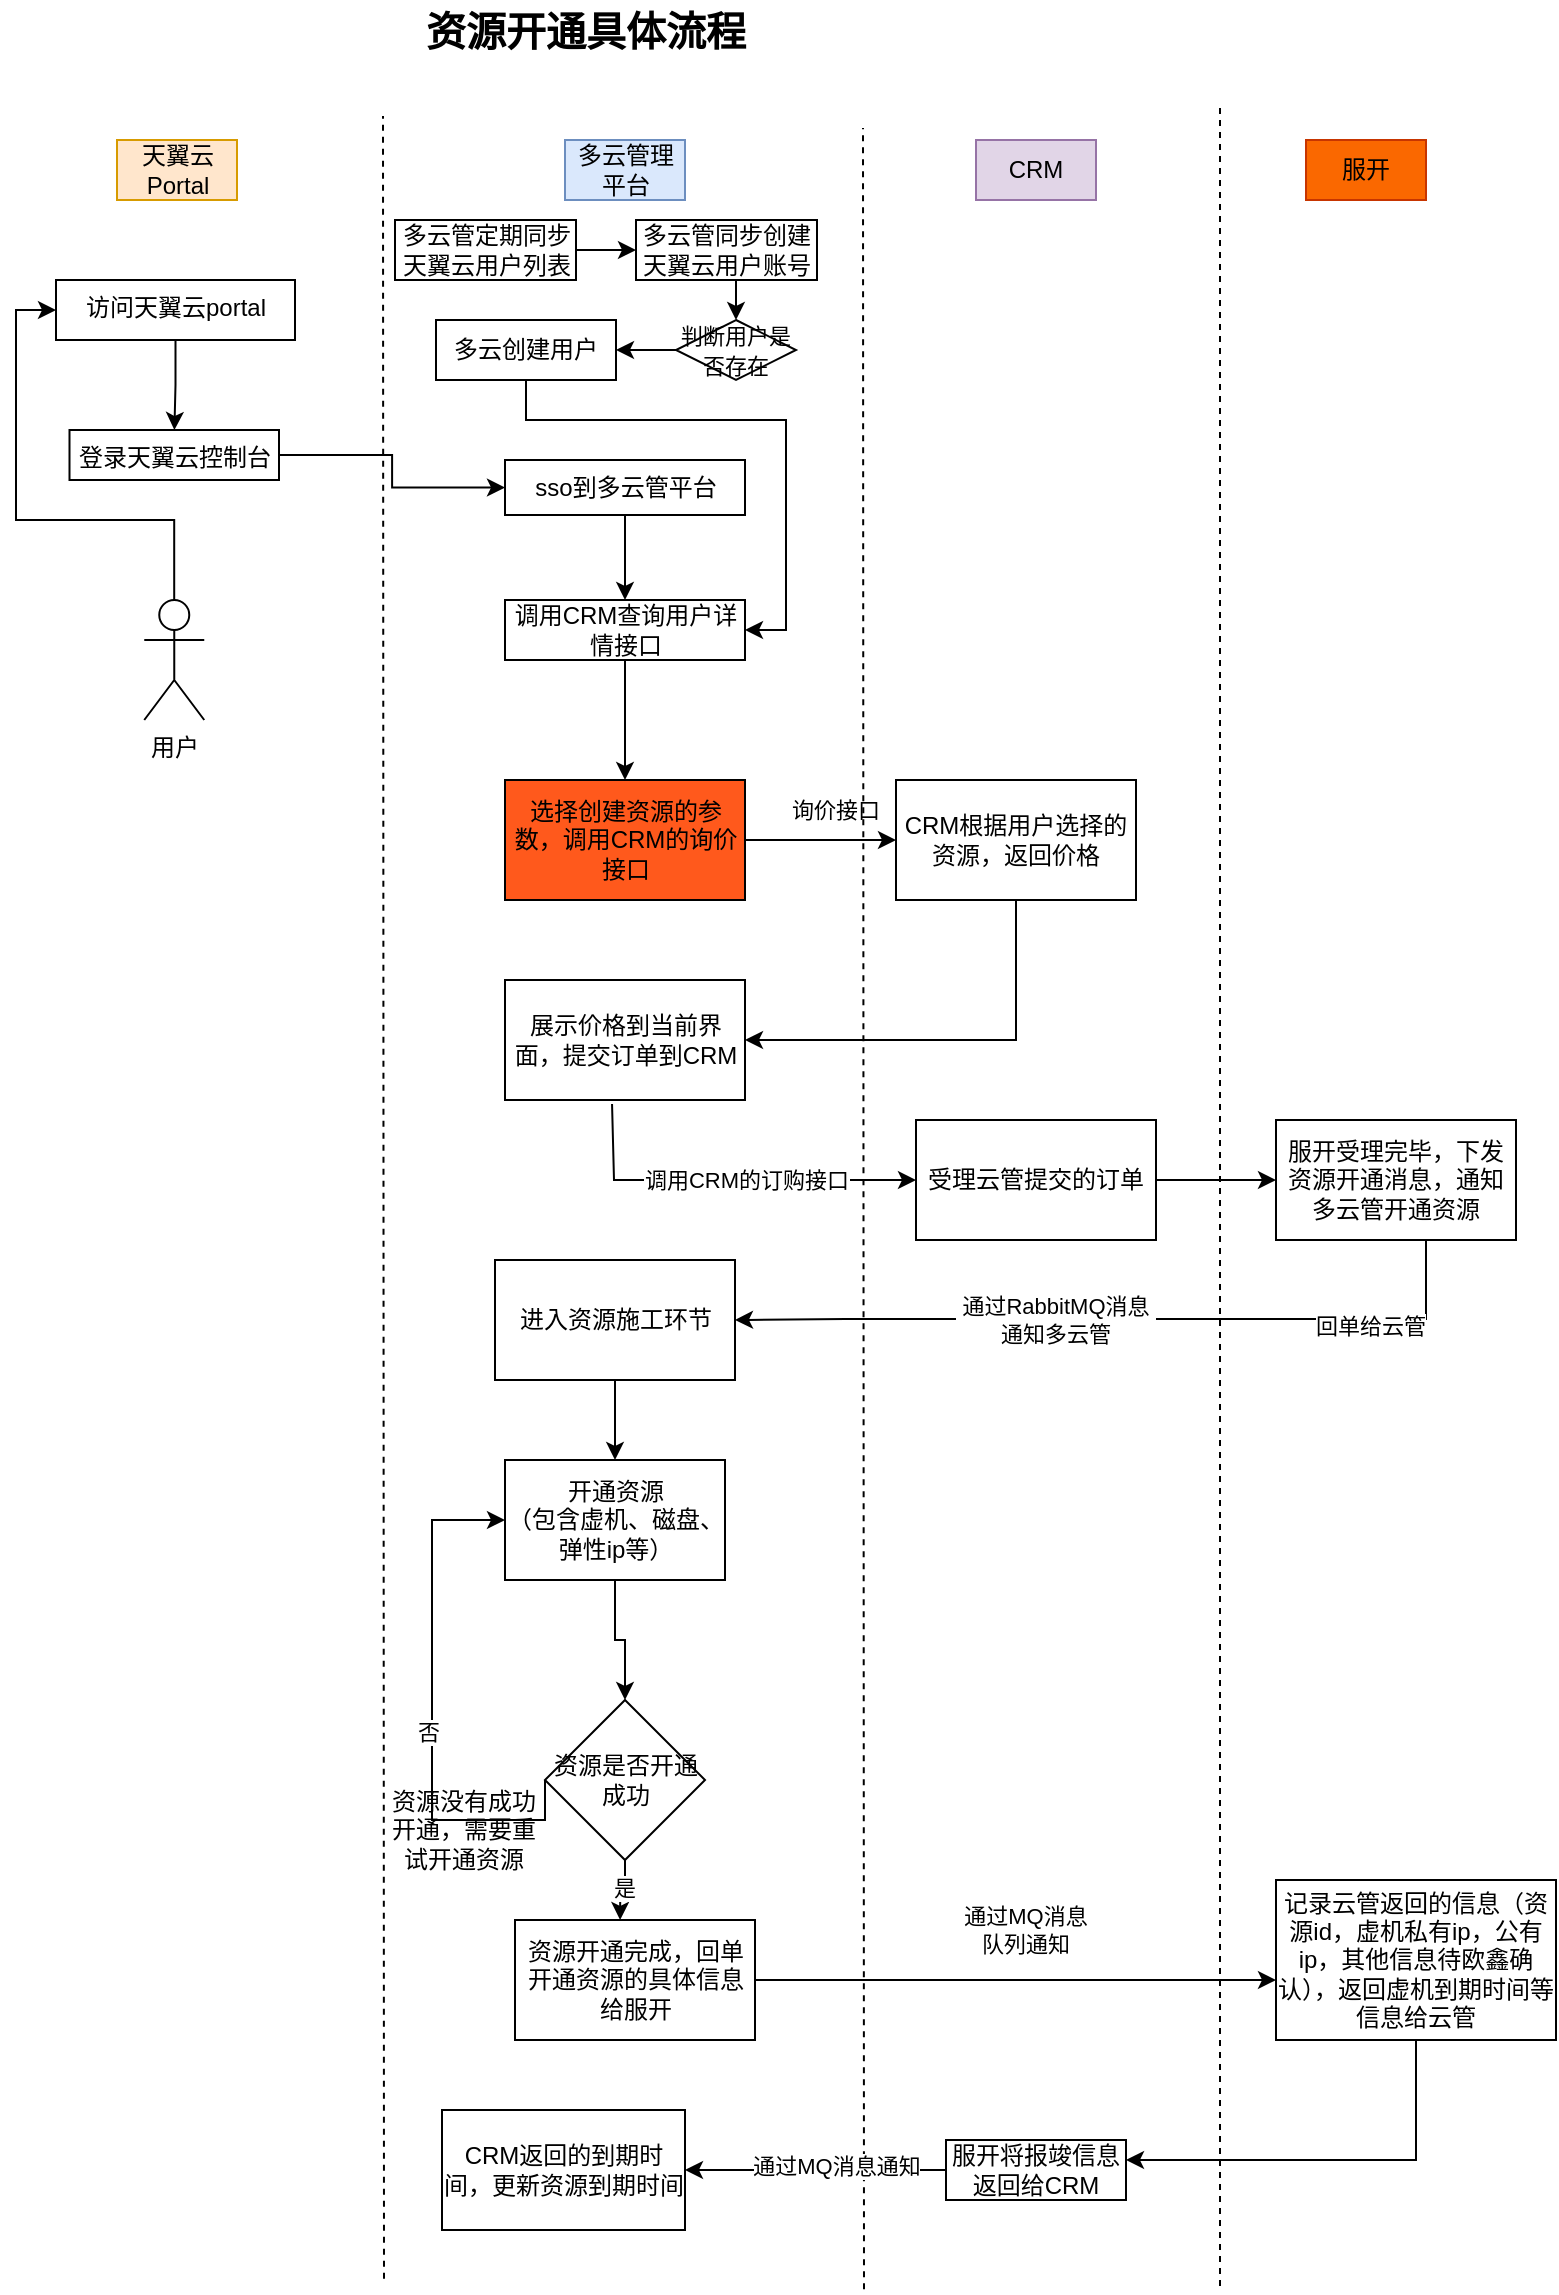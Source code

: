 <mxfile version="16.6.5" type="github">
  <diagram id="rpGUyRY0c6zzdN_JAQHF" name="Page-1">
    <mxGraphModel dx="1427" dy="828" grid="1" gridSize="10" guides="1" tooltips="1" connect="1" arrows="1" fold="1" page="1" pageScale="1" pageWidth="827" pageHeight="1169" math="0" shadow="0">
      <root>
        <mxCell id="0" />
        <mxCell id="1" parent="0" />
        <mxCell id="3JQ_DlPpZyVaK5QD3R42-3" value="" style="endArrow=none;dashed=1;html=1;rounded=0;" parent="1" edge="1">
          <mxGeometry width="50" height="50" relative="1" as="geometry">
            <mxPoint x="234" y="1159.333" as="sourcePoint" />
            <mxPoint x="233.5" y="78" as="targetPoint" />
          </mxGeometry>
        </mxCell>
        <mxCell id="3JQ_DlPpZyVaK5QD3R42-4" value="" style="endArrow=none;dashed=1;html=1;rounded=0;" parent="1" edge="1">
          <mxGeometry width="50" height="50" relative="1" as="geometry">
            <mxPoint x="474" y="1164.667" as="sourcePoint" />
            <mxPoint x="473.5" y="84" as="targetPoint" />
          </mxGeometry>
        </mxCell>
        <mxCell id="3JQ_DlPpZyVaK5QD3R42-6" value="天翼云Portal" style="text;html=1;strokeColor=#d79b00;fillColor=#ffe6cc;align=center;verticalAlign=middle;whiteSpace=wrap;rounded=0;" parent="1" vertex="1">
          <mxGeometry x="100.5" y="90" width="60" height="30" as="geometry" />
        </mxCell>
        <mxCell id="3JQ_DlPpZyVaK5QD3R42-7" value="多云管理平台" style="text;html=1;strokeColor=#6c8ebf;fillColor=#dae8fc;align=center;verticalAlign=middle;whiteSpace=wrap;rounded=0;" parent="1" vertex="1">
          <mxGeometry x="324.5" y="90" width="60" height="30" as="geometry" />
        </mxCell>
        <mxCell id="3JQ_DlPpZyVaK5QD3R42-22" value="&lt;b&gt;&lt;font style=&quot;font-size: 20px&quot;&gt;资源开通具体流程&lt;/font&gt;&lt;/b&gt;" style="text;html=1;strokeColor=none;fillColor=none;align=center;verticalAlign=middle;whiteSpace=wrap;rounded=0;" parent="1" vertex="1">
          <mxGeometry x="239.5" y="20" width="190" height="30" as="geometry" />
        </mxCell>
        <mxCell id="ie3nvuuHlmbkClOvtdQf-4" value="" style="edgeStyle=orthogonalEdgeStyle;rounded=0;orthogonalLoop=1;jettySize=auto;html=1;entryX=0;entryY=0.5;entryDx=0;entryDy=0;" edge="1" parent="1" source="ie3nvuuHlmbkClOvtdQf-1" target="ie3nvuuHlmbkClOvtdQf-3">
          <mxGeometry relative="1" as="geometry">
            <Array as="points">
              <mxPoint x="129" y="280" />
              <mxPoint x="50" y="280" />
              <mxPoint x="50" y="175" />
            </Array>
          </mxGeometry>
        </mxCell>
        <mxCell id="ie3nvuuHlmbkClOvtdQf-1" value="用户" style="shape=umlActor;verticalLabelPosition=bottom;verticalAlign=top;html=1;outlineConnect=0;" vertex="1" parent="1">
          <mxGeometry x="114.13" y="320" width="30" height="60" as="geometry" />
        </mxCell>
        <mxCell id="ie3nvuuHlmbkClOvtdQf-8" value="" style="edgeStyle=orthogonalEdgeStyle;rounded=0;orthogonalLoop=1;jettySize=auto;html=1;" edge="1" parent="1" source="ie3nvuuHlmbkClOvtdQf-3" target="ie3nvuuHlmbkClOvtdQf-7">
          <mxGeometry relative="1" as="geometry" />
        </mxCell>
        <mxCell id="ie3nvuuHlmbkClOvtdQf-3" value="&lt;div&gt;&lt;span&gt;访问天翼云portal&lt;/span&gt;&lt;/div&gt;" style="whiteSpace=wrap;html=1;verticalAlign=top;align=center;" vertex="1" parent="1">
          <mxGeometry x="70" y="160" width="119.5" height="30" as="geometry" />
        </mxCell>
        <mxCell id="ie3nvuuHlmbkClOvtdQf-11" value="" style="edgeStyle=orthogonalEdgeStyle;rounded=0;orthogonalLoop=1;jettySize=auto;html=1;entryX=0;entryY=0.5;entryDx=0;entryDy=0;" edge="1" parent="1" source="ie3nvuuHlmbkClOvtdQf-7" target="ie3nvuuHlmbkClOvtdQf-12">
          <mxGeometry relative="1" as="geometry">
            <mxPoint x="293.5" y="248.3" as="targetPoint" />
          </mxGeometry>
        </mxCell>
        <mxCell id="ie3nvuuHlmbkClOvtdQf-7" value="登录天翼云控制台" style="whiteSpace=wrap;html=1;verticalAlign=top;align=center;" vertex="1" parent="1">
          <mxGeometry x="76.75" y="235" width="104.75" height="25" as="geometry" />
        </mxCell>
        <mxCell id="ie3nvuuHlmbkClOvtdQf-14" value="" style="edgeStyle=orthogonalEdgeStyle;rounded=0;orthogonalLoop=1;jettySize=auto;html=1;" edge="1" parent="1" source="ie3nvuuHlmbkClOvtdQf-12" target="ie3nvuuHlmbkClOvtdQf-13">
          <mxGeometry relative="1" as="geometry" />
        </mxCell>
        <mxCell id="ie3nvuuHlmbkClOvtdQf-12" value="sso到多云管平台" style="rounded=0;whiteSpace=wrap;html=1;" vertex="1" parent="1">
          <mxGeometry x="294.5" y="250" width="120" height="27.5" as="geometry" />
        </mxCell>
        <mxCell id="ie3nvuuHlmbkClOvtdQf-16" value="" style="edgeStyle=orthogonalEdgeStyle;rounded=0;orthogonalLoop=1;jettySize=auto;html=1;" edge="1" parent="1" source="ie3nvuuHlmbkClOvtdQf-13" target="ie3nvuuHlmbkClOvtdQf-15">
          <mxGeometry relative="1" as="geometry" />
        </mxCell>
        <mxCell id="ie3nvuuHlmbkClOvtdQf-13" value="调用CRM查询用户详情接口" style="rounded=0;whiteSpace=wrap;html=1;" vertex="1" parent="1">
          <mxGeometry x="294.5" y="320" width="120" height="30" as="geometry" />
        </mxCell>
        <mxCell id="ie3nvuuHlmbkClOvtdQf-22" value="" style="edgeStyle=orthogonalEdgeStyle;rounded=0;orthogonalLoop=1;jettySize=auto;html=1;" edge="1" parent="1" source="ie3nvuuHlmbkClOvtdQf-15" target="ie3nvuuHlmbkClOvtdQf-21">
          <mxGeometry relative="1" as="geometry" />
        </mxCell>
        <mxCell id="ie3nvuuHlmbkClOvtdQf-15" value="选择创建资源的参数，调用CRM的询价接口" style="rounded=0;whiteSpace=wrap;html=1;fillColor=#FF591C;" vertex="1" parent="1">
          <mxGeometry x="294.5" y="410" width="120" height="60" as="geometry" />
        </mxCell>
        <mxCell id="ie3nvuuHlmbkClOvtdQf-17" value="CRM" style="text;html=1;strokeColor=#9673a6;fillColor=#e1d5e7;align=center;verticalAlign=middle;whiteSpace=wrap;rounded=0;" vertex="1" parent="1">
          <mxGeometry x="530" y="90" width="60" height="30" as="geometry" />
        </mxCell>
        <mxCell id="ie3nvuuHlmbkClOvtdQf-18" value="服开" style="text;html=1;strokeColor=#C73500;fillColor=#fa6800;align=center;verticalAlign=middle;whiteSpace=wrap;rounded=0;fontColor=#000000;" vertex="1" parent="1">
          <mxGeometry x="695" y="90" width="60" height="30" as="geometry" />
        </mxCell>
        <mxCell id="ie3nvuuHlmbkClOvtdQf-19" value="" style="endArrow=none;dashed=1;html=1;rounded=0;" edge="1" parent="1">
          <mxGeometry width="50" height="50" relative="1" as="geometry">
            <mxPoint x="652" y="1163" as="sourcePoint" />
            <mxPoint x="652" y="73" as="targetPoint" />
          </mxGeometry>
        </mxCell>
        <mxCell id="ie3nvuuHlmbkClOvtdQf-56" style="edgeStyle=orthogonalEdgeStyle;rounded=0;orthogonalLoop=1;jettySize=auto;html=1;entryX=0;entryY=0.5;entryDx=0;entryDy=0;exitX=0.446;exitY=1.033;exitDx=0;exitDy=0;exitPerimeter=0;" edge="1" parent="1" source="ie3nvuuHlmbkClOvtdQf-20" target="ie3nvuuHlmbkClOvtdQf-24">
          <mxGeometry relative="1" as="geometry">
            <Array as="points">
              <mxPoint x="349" y="610" />
            </Array>
          </mxGeometry>
        </mxCell>
        <mxCell id="ie3nvuuHlmbkClOvtdQf-57" value="调用CRM的订购接口" style="edgeLabel;html=1;align=center;verticalAlign=middle;resizable=0;points=[];" vertex="1" connectable="0" parent="ie3nvuuHlmbkClOvtdQf-56">
          <mxGeometry x="-0.043" y="-2" relative="1" as="geometry">
            <mxPoint x="14" y="-2" as="offset" />
          </mxGeometry>
        </mxCell>
        <mxCell id="ie3nvuuHlmbkClOvtdQf-20" value="展示价格到当前界面，提交订单到CRM" style="rounded=0;whiteSpace=wrap;html=1;" vertex="1" parent="1">
          <mxGeometry x="294.5" y="510" width="120" height="60" as="geometry" />
        </mxCell>
        <mxCell id="ie3nvuuHlmbkClOvtdQf-23" style="edgeStyle=orthogonalEdgeStyle;rounded=0;orthogonalLoop=1;jettySize=auto;html=1;entryX=1;entryY=0.5;entryDx=0;entryDy=0;exitX=0.5;exitY=1;exitDx=0;exitDy=0;" edge="1" parent="1" source="ie3nvuuHlmbkClOvtdQf-21" target="ie3nvuuHlmbkClOvtdQf-20">
          <mxGeometry relative="1" as="geometry" />
        </mxCell>
        <mxCell id="ie3nvuuHlmbkClOvtdQf-21" value="CRM根据用户选择的资源，返回价格" style="rounded=0;whiteSpace=wrap;html=1;" vertex="1" parent="1">
          <mxGeometry x="490" y="410" width="120" height="60" as="geometry" />
        </mxCell>
        <mxCell id="ie3nvuuHlmbkClOvtdQf-27" value="" style="edgeStyle=orthogonalEdgeStyle;rounded=0;orthogonalLoop=1;jettySize=auto;html=1;" edge="1" parent="1" source="ie3nvuuHlmbkClOvtdQf-24" target="ie3nvuuHlmbkClOvtdQf-26">
          <mxGeometry relative="1" as="geometry" />
        </mxCell>
        <mxCell id="ie3nvuuHlmbkClOvtdQf-24" value="受理云管提交的订单" style="rounded=0;whiteSpace=wrap;html=1;" vertex="1" parent="1">
          <mxGeometry x="500" y="580" width="120" height="60" as="geometry" />
        </mxCell>
        <mxCell id="ie3nvuuHlmbkClOvtdQf-29" style="edgeStyle=orthogonalEdgeStyle;rounded=0;orthogonalLoop=1;jettySize=auto;html=1;entryX=1;entryY=0.5;entryDx=0;entryDy=0;startArrow=none;" edge="1" parent="1" source="ie3nvuuHlmbkClOvtdQf-130" target="ie3nvuuHlmbkClOvtdQf-28">
          <mxGeometry relative="1" as="geometry">
            <Array as="points" />
          </mxGeometry>
        </mxCell>
        <mxCell id="ie3nvuuHlmbkClOvtdQf-26" value="服开受理完毕，下发资源开通消息，通知多云管开通资源" style="rounded=0;whiteSpace=wrap;html=1;" vertex="1" parent="1">
          <mxGeometry x="680" y="580" width="120" height="60" as="geometry" />
        </mxCell>
        <mxCell id="ie3nvuuHlmbkClOvtdQf-38" style="edgeStyle=orthogonalEdgeStyle;rounded=0;orthogonalLoop=1;jettySize=auto;html=1;entryX=0.5;entryY=0;entryDx=0;entryDy=0;" edge="1" parent="1" source="ie3nvuuHlmbkClOvtdQf-28" target="ie3nvuuHlmbkClOvtdQf-30">
          <mxGeometry relative="1" as="geometry" />
        </mxCell>
        <mxCell id="ie3nvuuHlmbkClOvtdQf-28" value="进入资源施工环节" style="rounded=0;whiteSpace=wrap;html=1;" vertex="1" parent="1">
          <mxGeometry x="289.5" y="650" width="120" height="60" as="geometry" />
        </mxCell>
        <mxCell id="ie3nvuuHlmbkClOvtdQf-37" style="edgeStyle=orthogonalEdgeStyle;rounded=0;orthogonalLoop=1;jettySize=auto;html=1;entryX=0.5;entryY=0;entryDx=0;entryDy=0;" edge="1" parent="1" source="ie3nvuuHlmbkClOvtdQf-30" target="ie3nvuuHlmbkClOvtdQf-33">
          <mxGeometry relative="1" as="geometry" />
        </mxCell>
        <mxCell id="ie3nvuuHlmbkClOvtdQf-30" value="开通资源&lt;br&gt;（包含虚机、磁盘、弹性ip等）" style="rounded=0;whiteSpace=wrap;html=1;" vertex="1" parent="1">
          <mxGeometry x="294.5" y="750" width="110" height="60" as="geometry" />
        </mxCell>
        <mxCell id="ie3nvuuHlmbkClOvtdQf-48" value="" style="edgeStyle=orthogonalEdgeStyle;rounded=0;orthogonalLoop=1;jettySize=auto;html=1;exitX=1;exitY=0.5;exitDx=0;exitDy=0;" edge="1" parent="1" source="ie3nvuuHlmbkClOvtdQf-32" target="ie3nvuuHlmbkClOvtdQf-47">
          <mxGeometry relative="1" as="geometry">
            <Array as="points">
              <mxPoint x="590" y="1010" />
              <mxPoint x="590" y="1010" />
            </Array>
          </mxGeometry>
        </mxCell>
        <mxCell id="ie3nvuuHlmbkClOvtdQf-32" value="资源开通完成，回单开通资源的具体信息&lt;br&gt;给服开" style="rounded=0;whiteSpace=wrap;html=1;" vertex="1" parent="1">
          <mxGeometry x="299.5" y="980" width="120" height="60" as="geometry" />
        </mxCell>
        <mxCell id="ie3nvuuHlmbkClOvtdQf-39" style="edgeStyle=orthogonalEdgeStyle;rounded=0;orthogonalLoop=1;jettySize=auto;html=1;entryX=0.438;entryY=0;entryDx=0;entryDy=0;entryPerimeter=0;" edge="1" parent="1" source="ie3nvuuHlmbkClOvtdQf-33" target="ie3nvuuHlmbkClOvtdQf-32">
          <mxGeometry relative="1" as="geometry" />
        </mxCell>
        <mxCell id="ie3nvuuHlmbkClOvtdQf-42" value="是" style="edgeLabel;html=1;align=center;verticalAlign=middle;resizable=0;points=[];" vertex="1" connectable="0" parent="ie3nvuuHlmbkClOvtdQf-39">
          <mxGeometry x="-0.121" y="-1" relative="1" as="geometry">
            <mxPoint as="offset" />
          </mxGeometry>
        </mxCell>
        <mxCell id="ie3nvuuHlmbkClOvtdQf-43" style="edgeStyle=orthogonalEdgeStyle;rounded=0;orthogonalLoop=1;jettySize=auto;html=1;exitX=0;exitY=0.5;exitDx=0;exitDy=0;entryX=0;entryY=0.5;entryDx=0;entryDy=0;" edge="1" parent="1" source="ie3nvuuHlmbkClOvtdQf-33" target="ie3nvuuHlmbkClOvtdQf-30">
          <mxGeometry relative="1" as="geometry">
            <mxPoint x="270" y="780" as="targetPoint" />
            <Array as="points">
              <mxPoint x="258" y="930" />
              <mxPoint x="258" y="780" />
            </Array>
          </mxGeometry>
        </mxCell>
        <mxCell id="ie3nvuuHlmbkClOvtdQf-44" value="否" style="edgeLabel;html=1;align=center;verticalAlign=middle;resizable=0;points=[];" vertex="1" connectable="0" parent="ie3nvuuHlmbkClOvtdQf-43">
          <mxGeometry x="-0.072" y="2" relative="1" as="geometry">
            <mxPoint y="1" as="offset" />
          </mxGeometry>
        </mxCell>
        <mxCell id="ie3nvuuHlmbkClOvtdQf-33" value="资源是否开通成功" style="rhombus;whiteSpace=wrap;html=1;" vertex="1" parent="1">
          <mxGeometry x="314.5" y="870" width="80" height="80" as="geometry" />
        </mxCell>
        <mxCell id="ie3nvuuHlmbkClOvtdQf-45" value="资源没有成功开通，需要重试开通资源" style="text;html=1;strokeColor=none;fillColor=none;align=center;verticalAlign=middle;whiteSpace=wrap;rounded=0;" vertex="1" parent="1">
          <mxGeometry x="232.5" y="920" width="82" height="30" as="geometry" />
        </mxCell>
        <mxCell id="ie3nvuuHlmbkClOvtdQf-134" value="" style="edgeStyle=orthogonalEdgeStyle;rounded=0;orthogonalLoop=1;jettySize=auto;html=1;fontSize=11;" edge="1" parent="1" source="ie3nvuuHlmbkClOvtdQf-47" target="ie3nvuuHlmbkClOvtdQf-133">
          <mxGeometry relative="1" as="geometry">
            <Array as="points">
              <mxPoint x="750" y="1100" />
            </Array>
          </mxGeometry>
        </mxCell>
        <mxCell id="ie3nvuuHlmbkClOvtdQf-47" value="记录云管返回的信息（资源id，虚机私有ip，公有ip，其他信息待欧鑫确认），返回虚机到期时间等信息给云管" style="rounded=0;whiteSpace=wrap;html=1;" vertex="1" parent="1">
          <mxGeometry x="680" y="960" width="140" height="80" as="geometry" />
        </mxCell>
        <mxCell id="ie3nvuuHlmbkClOvtdQf-50" value="CRM返回的到期时间，更新资源到期时间" style="rounded=0;whiteSpace=wrap;html=1;" vertex="1" parent="1">
          <mxGeometry x="263" y="1075" width="121.5" height="60" as="geometry" />
        </mxCell>
        <mxCell id="ie3nvuuHlmbkClOvtdQf-118" style="edgeStyle=orthogonalEdgeStyle;rounded=0;orthogonalLoop=1;jettySize=auto;html=1;exitX=1;exitY=0.5;exitDx=0;exitDy=0;entryX=0;entryY=0.5;entryDx=0;entryDy=0;" edge="1" parent="1" source="ie3nvuuHlmbkClOvtdQf-115" target="ie3nvuuHlmbkClOvtdQf-116">
          <mxGeometry relative="1" as="geometry" />
        </mxCell>
        <mxCell id="ie3nvuuHlmbkClOvtdQf-115" value="多云管定期同步天翼云用户列表" style="rounded=0;whiteSpace=wrap;html=1;" vertex="1" parent="1">
          <mxGeometry x="239.5" y="130" width="90.5" height="30" as="geometry" />
        </mxCell>
        <mxCell id="ie3nvuuHlmbkClOvtdQf-122" style="edgeStyle=orthogonalEdgeStyle;rounded=0;orthogonalLoop=1;jettySize=auto;html=1;exitX=0.5;exitY=1;exitDx=0;exitDy=0;entryX=0.5;entryY=0;entryDx=0;entryDy=0;fontSize=11;" edge="1" parent="1" source="ie3nvuuHlmbkClOvtdQf-116" target="ie3nvuuHlmbkClOvtdQf-120">
          <mxGeometry relative="1" as="geometry" />
        </mxCell>
        <mxCell id="ie3nvuuHlmbkClOvtdQf-116" value="多云管同步创建天翼云用户账号" style="rounded=0;whiteSpace=wrap;html=1;" vertex="1" parent="1">
          <mxGeometry x="360" y="130" width="90.5" height="30" as="geometry" />
        </mxCell>
        <mxCell id="ie3nvuuHlmbkClOvtdQf-124" value="" style="edgeStyle=orthogonalEdgeStyle;rounded=0;orthogonalLoop=1;jettySize=auto;html=1;fontSize=11;" edge="1" parent="1" source="ie3nvuuHlmbkClOvtdQf-120" target="ie3nvuuHlmbkClOvtdQf-123">
          <mxGeometry relative="1" as="geometry" />
        </mxCell>
        <mxCell id="ie3nvuuHlmbkClOvtdQf-120" value="&lt;font style=&quot;font-size: 11px&quot;&gt;判断用户是否存在&lt;/font&gt;" style="rhombus;whiteSpace=wrap;html=1;rounded=0;" vertex="1" parent="1">
          <mxGeometry x="380" y="180" width="60" height="30" as="geometry" />
        </mxCell>
        <mxCell id="ie3nvuuHlmbkClOvtdQf-127" style="edgeStyle=orthogonalEdgeStyle;rounded=0;orthogonalLoop=1;jettySize=auto;html=1;exitX=0.5;exitY=1;exitDx=0;exitDy=0;entryX=1;entryY=0.5;entryDx=0;entryDy=0;fontSize=11;" edge="1" parent="1" source="ie3nvuuHlmbkClOvtdQf-123" target="ie3nvuuHlmbkClOvtdQf-13">
          <mxGeometry relative="1" as="geometry">
            <Array as="points">
              <mxPoint x="305" y="230" />
              <mxPoint x="435" y="230" />
              <mxPoint x="435" y="335" />
            </Array>
          </mxGeometry>
        </mxCell>
        <mxCell id="ie3nvuuHlmbkClOvtdQf-123" value="多云创建用户" style="whiteSpace=wrap;html=1;rounded=0;" vertex="1" parent="1">
          <mxGeometry x="260" y="180" width="90" height="30" as="geometry" />
        </mxCell>
        <mxCell id="ie3nvuuHlmbkClOvtdQf-130" value="通过RabbitMQ消息通知多云管" style="text;html=1;strokeColor=none;fillColor=none;align=center;verticalAlign=middle;whiteSpace=wrap;rounded=0;fontSize=11;" vertex="1" parent="1">
          <mxGeometry x="520" y="667" width="100" height="25" as="geometry" />
        </mxCell>
        <mxCell id="ie3nvuuHlmbkClOvtdQf-131" value="" style="edgeStyle=orthogonalEdgeStyle;rounded=0;orthogonalLoop=1;jettySize=auto;html=1;entryX=1;entryY=0.5;entryDx=0;entryDy=0;endArrow=none;" edge="1" parent="1" source="ie3nvuuHlmbkClOvtdQf-26" target="ie3nvuuHlmbkClOvtdQf-130">
          <mxGeometry relative="1" as="geometry">
            <mxPoint x="755" y="640" as="sourcePoint" />
            <mxPoint x="409.5" y="680" as="targetPoint" />
            <Array as="points">
              <mxPoint x="755" y="680" />
            </Array>
          </mxGeometry>
        </mxCell>
        <mxCell id="ie3nvuuHlmbkClOvtdQf-132" value="回单给云管" style="edgeLabel;html=1;align=center;verticalAlign=middle;resizable=0;points=[];" vertex="1" connectable="0" parent="ie3nvuuHlmbkClOvtdQf-131">
          <mxGeometry x="-0.228" y="3" relative="1" as="geometry">
            <mxPoint as="offset" />
          </mxGeometry>
        </mxCell>
        <mxCell id="ie3nvuuHlmbkClOvtdQf-136" style="edgeStyle=orthogonalEdgeStyle;rounded=0;orthogonalLoop=1;jettySize=auto;html=1;exitX=0;exitY=0.5;exitDx=0;exitDy=0;entryX=1;entryY=0.5;entryDx=0;entryDy=0;fontSize=11;" edge="1" parent="1" source="ie3nvuuHlmbkClOvtdQf-133" target="ie3nvuuHlmbkClOvtdQf-50">
          <mxGeometry relative="1" as="geometry" />
        </mxCell>
        <mxCell id="ie3nvuuHlmbkClOvtdQf-137" value="通过MQ消息通知" style="edgeLabel;html=1;align=center;verticalAlign=middle;resizable=0;points=[];fontSize=11;" vertex="1" connectable="0" parent="ie3nvuuHlmbkClOvtdQf-136">
          <mxGeometry x="-0.157" y="-2" relative="1" as="geometry">
            <mxPoint as="offset" />
          </mxGeometry>
        </mxCell>
        <mxCell id="ie3nvuuHlmbkClOvtdQf-133" value="服开将报竣信息返回给CRM" style="rounded=0;whiteSpace=wrap;html=1;" vertex="1" parent="1">
          <mxGeometry x="515" y="1090" width="90" height="30" as="geometry" />
        </mxCell>
        <mxCell id="ie3nvuuHlmbkClOvtdQf-138" value="询价接口" style="text;html=1;strokeColor=none;fillColor=none;align=center;verticalAlign=middle;whiteSpace=wrap;rounded=0;fontSize=11;" vertex="1" parent="1">
          <mxGeometry x="429.5" y="410" width="60" height="30" as="geometry" />
        </mxCell>
        <mxCell id="ie3nvuuHlmbkClOvtdQf-139" value="通过MQ消息队列通知" style="text;html=1;strokeColor=none;fillColor=none;align=center;verticalAlign=middle;whiteSpace=wrap;rounded=0;fontSize=11;" vertex="1" parent="1">
          <mxGeometry x="520" y="970" width="70" height="30" as="geometry" />
        </mxCell>
      </root>
    </mxGraphModel>
  </diagram>
</mxfile>
